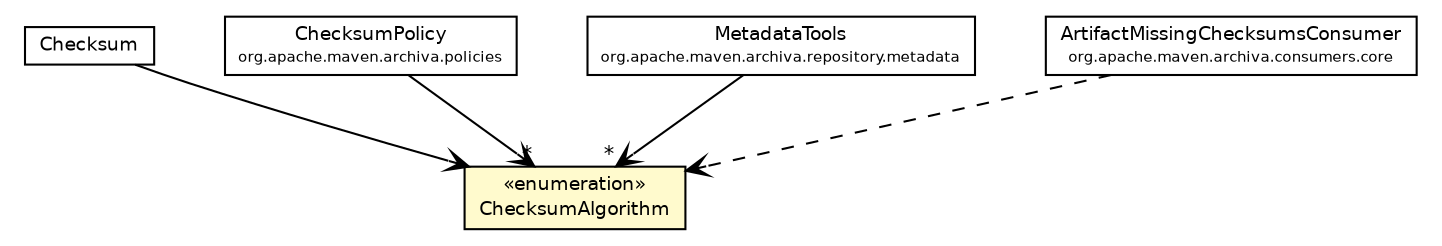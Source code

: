 #!/usr/local/bin/dot
#
# Class diagram 
# Generated by UmlGraph version 4.6 (http://www.spinellis.gr/sw/umlgraph)
#

digraph G {
	edge [fontname="Helvetica",fontsize=10,labelfontname="Helvetica",labelfontsize=10];
	node [fontname="Helvetica",fontsize=10,shape=plaintext];
	// org.apache.archiva.checksum.ChecksumAlgorithm
	c26492 [label=<<table border="0" cellborder="1" cellspacing="0" cellpadding="2" port="p" bgcolor="lemonChiffon" href="./ChecksumAlgorithm.html">
		<tr><td><table border="0" cellspacing="0" cellpadding="1">
			<tr><td> &laquo;enumeration&raquo; </td></tr>
			<tr><td> ChecksumAlgorithm </td></tr>
		</table></td></tr>
		</table>>, fontname="Helvetica", fontcolor="black", fontsize=9.0];
	// org.apache.archiva.checksum.Checksum
	c26493 [label=<<table border="0" cellborder="1" cellspacing="0" cellpadding="2" port="p" href="./Checksum.html">
		<tr><td><table border="0" cellspacing="0" cellpadding="1">
			<tr><td> Checksum </td></tr>
		</table></td></tr>
		</table>>, fontname="Helvetica", fontcolor="black", fontsize=9.0];
	// org.apache.maven.archiva.policies.ChecksumPolicy
	c26513 [label=<<table border="0" cellborder="1" cellspacing="0" cellpadding="2" port="p" href="../../maven/archiva/policies/ChecksumPolicy.html">
		<tr><td><table border="0" cellspacing="0" cellpadding="1">
			<tr><td> ChecksumPolicy </td></tr>
			<tr><td><font point-size="7.0"> org.apache.maven.archiva.policies </font></td></tr>
		</table></td></tr>
		</table>>, fontname="Helvetica", fontcolor="black", fontsize=9.0];
	// org.apache.maven.archiva.repository.metadata.MetadataTools
	c26599 [label=<<table border="0" cellborder="1" cellspacing="0" cellpadding="2" port="p" href="../../maven/archiva/repository/metadata/MetadataTools.html">
		<tr><td><table border="0" cellspacing="0" cellpadding="1">
			<tr><td> MetadataTools </td></tr>
			<tr><td><font point-size="7.0"> org.apache.maven.archiva.repository.metadata </font></td></tr>
		</table></td></tr>
		</table>>, fontname="Helvetica", fontcolor="black", fontsize=9.0];
	// org.apache.maven.archiva.consumers.core.ArtifactMissingChecksumsConsumer
	c26631 [label=<<table border="0" cellborder="1" cellspacing="0" cellpadding="2" port="p" href="../../maven/archiva/consumers/core/ArtifactMissingChecksumsConsumer.html">
		<tr><td><table border="0" cellspacing="0" cellpadding="1">
			<tr><td> ArtifactMissingChecksumsConsumer </td></tr>
			<tr><td><font point-size="7.0"> org.apache.maven.archiva.consumers.core </font></td></tr>
		</table></td></tr>
		</table>>, fontname="Helvetica", fontcolor="black", fontsize=9.0];
	// org.apache.archiva.checksum.Checksum NAVASSOC org.apache.archiva.checksum.ChecksumAlgorithm
	c26493:p -> c26492:p [taillabel="", label="", headlabel="", fontname="Helvetica", fontcolor="black", fontsize=10.0, color="black", arrowhead=open];
	// org.apache.maven.archiva.policies.ChecksumPolicy NAVASSOC org.apache.archiva.checksum.ChecksumAlgorithm
	c26513:p -> c26492:p [taillabel="", label="", headlabel="*", fontname="Helvetica", fontcolor="black", fontsize=10.0, color="black", arrowhead=open];
	// org.apache.maven.archiva.repository.metadata.MetadataTools NAVASSOC org.apache.archiva.checksum.ChecksumAlgorithm
	c26599:p -> c26492:p [taillabel="", label="", headlabel="*", fontname="Helvetica", fontcolor="black", fontsize=10.0, color="black", arrowhead=open];
	// org.apache.maven.archiva.consumers.core.ArtifactMissingChecksumsConsumer DEPEND org.apache.archiva.checksum.ChecksumAlgorithm
	c26631:p -> c26492:p [taillabel="", label="", headlabel="", fontname="Helvetica", fontcolor="black", fontsize=10.0, color="black", arrowhead=open, style=dashed];
}

